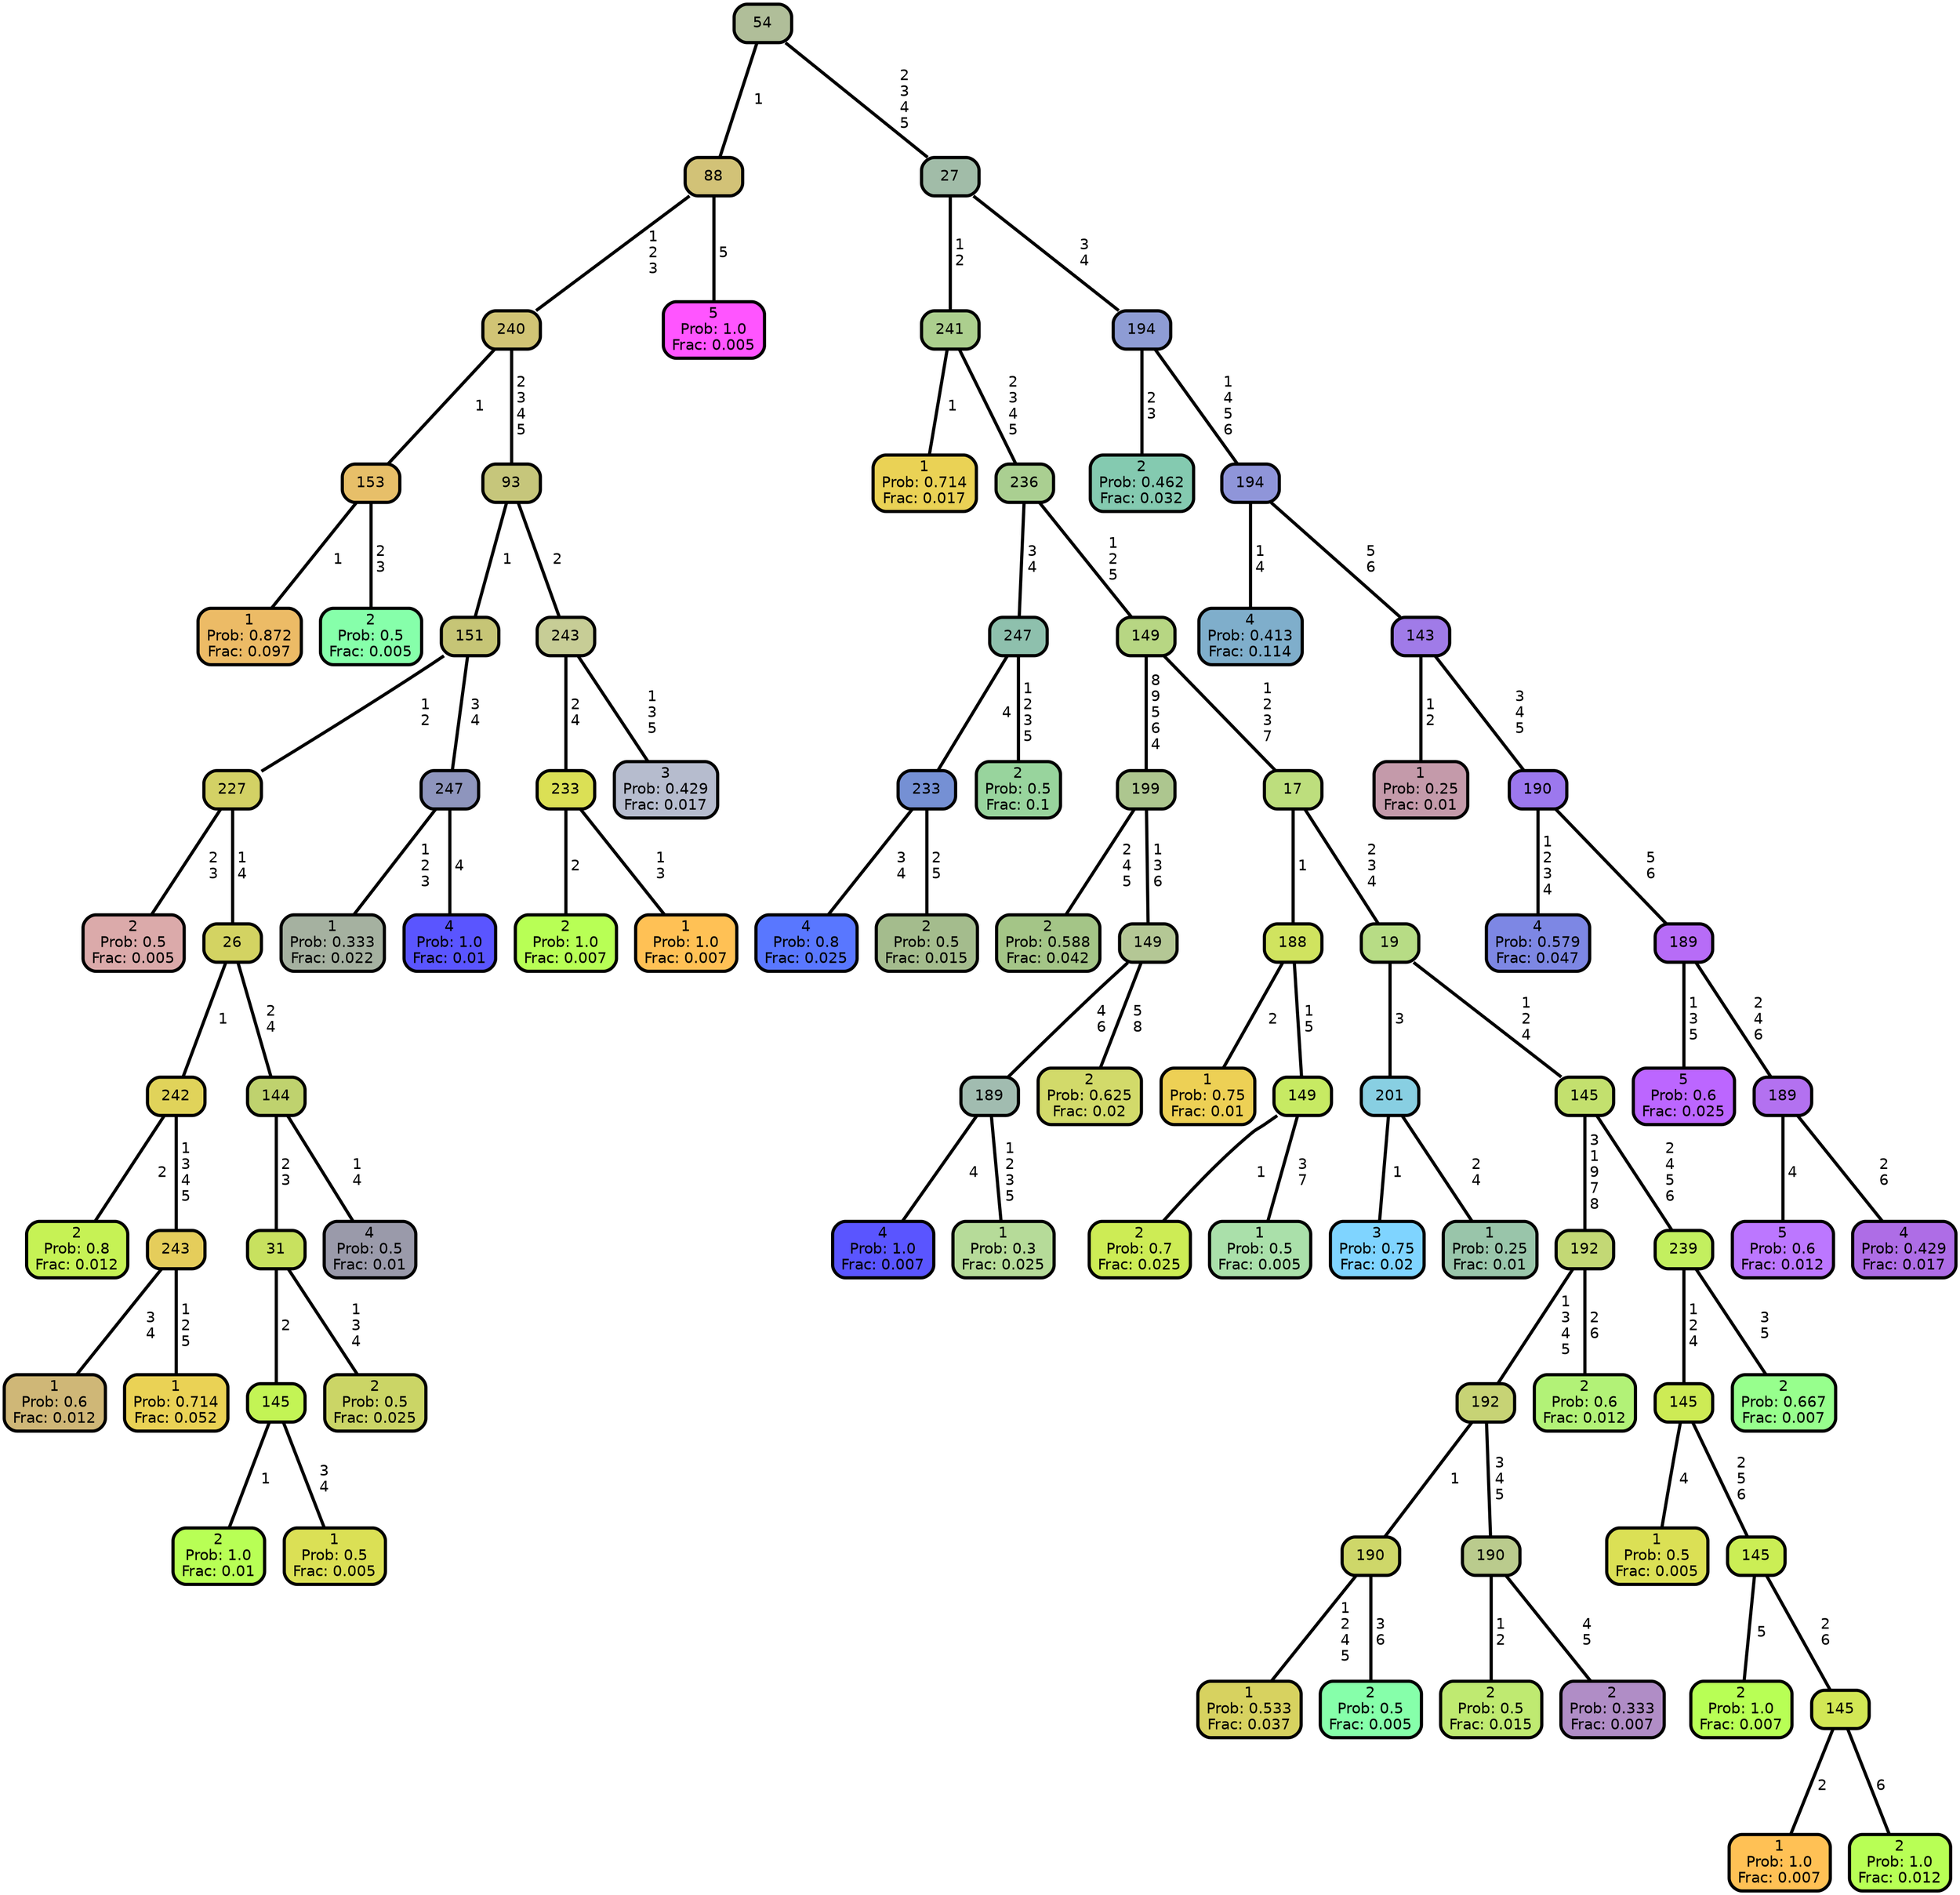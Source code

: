 graph Tree {
node [shape=box, style="filled, rounded",color="black",penwidth="3",fontcolor="black",                 fontname=helvetica] ;
graph [ranksep="0 equally", splines=straight,                 bgcolor=transparent, dpi=200] ;
edge [fontname=helvetica, color=black] ;
0 [label="1
Prob: 0.872
Frac: 0.097", fillcolor="#ecbb66"] ;
1 [label="153", fillcolor="#e7bf69"] ;
2 [label="2
Prob: 0.5
Frac: 0.005", fillcolor="#86ffaa"] ;
3 [label="240", fillcolor="#d1c475"] ;
4 [label="2
Prob: 0.5
Frac: 0.005", fillcolor="#dbaaaa"] ;
5 [label="227", fillcolor="#d3d165"] ;
6 [label="2
Prob: 0.8
Frac: 0.012", fillcolor="#c6f255"] ;
7 [label="242", fillcolor="#e0d35a"] ;
8 [label="1
Prob: 0.6
Frac: 0.012", fillcolor="#cfb777"] ;
9 [label="243", fillcolor="#e5cd5b"] ;
10 [label="1
Prob: 0.714
Frac: 0.052", fillcolor="#ead255"] ;
11 [label="26", fillcolor="#d3d362"] ;
12 [label="2
Prob: 1.0
Frac: 0.01", fillcolor="#b8ff55"] ;
13 [label="145", fillcolor="#c3f455"] ;
14 [label="1
Prob: 0.5
Frac: 0.005", fillcolor="#dbe055"] ;
15 [label="31", fillcolor="#c8e15f"] ;
16 [label="2
Prob: 0.5
Frac: 0.025", fillcolor="#cbd566"] ;
17 [label="144", fillcolor="#bfd26e"] ;
18 [label="4
Prob: 0.5
Frac: 0.01", fillcolor="#9a9aaa"] ;
19 [label="151", fillcolor="#c6c576"] ;
20 [label="1
Prob: 0.333
Frac: 0.022", fillcolor="#a5b1a0"] ;
21 [label="247", fillcolor="#8e95bd"] ;
22 [label="4
Prob: 1.0
Frac: 0.01", fillcolor="#5a55ff"] ;
23 [label="93", fillcolor="#c6c67b"] ;
24 [label="2
Prob: 1.0
Frac: 0.007", fillcolor="#b8ff55"] ;
25 [label="233", fillcolor="#dbe055"] ;
26 [label="1
Prob: 1.0
Frac: 0.007", fillcolor="#ffc155"] ;
27 [label="243", fillcolor="#c7cd96"] ;
28 [label="3
Prob: 0.429
Frac: 0.017", fillcolor="#b6bcce"] ;
29 [label="88", fillcolor="#d2c277"] ;
30 [label="5
Prob: 1.0
Frac: 0.005", fillcolor="#ff55ff"] ;
31 [label="54", fillcolor="#b0be99"] ;
32 [label="1
Prob: 0.714
Frac: 0.017", fillcolor="#ead255"] ;
33 [label="241", fillcolor="#accf8e"] ;
34 [label="4
Prob: 0.8
Frac: 0.025", fillcolor="#5977ff"] ;
35 [label="233", fillcolor="#7590d4"] ;
36 [label="2
Prob: 0.5
Frac: 0.015", fillcolor="#a4bc8d"] ;
37 [label="247", fillcolor="#8ec0ad"] ;
38 [label="2
Prob: 0.5
Frac: 0.1", fillcolor="#98d49d"] ;
39 [label="236", fillcolor="#aacf91"] ;
40 [label="2
Prob: 0.588
Frac: 0.042", fillcolor="#a4c587"] ;
41 [label="199", fillcolor="#adc68f"] ;
42 [label="4
Prob: 1.0
Frac: 0.007", fillcolor="#5a55ff"] ;
43 [label="189", fillcolor="#a1bcb0"] ;
44 [label="1
Prob: 0.3
Frac: 0.025", fillcolor="#b6db99"] ;
45 [label="149", fillcolor="#b4c795"] ;
46 [label="2
Prob: 0.625
Frac: 0.02", fillcolor="#d2da6a"] ;
47 [label="149", fillcolor="#b7d683"] ;
48 [label="1
Prob: 0.75
Frac: 0.01", fillcolor="#edd055"] ;
49 [label="188", fillcolor="#d0e35f"] ;
50 [label="2
Prob: 0.7
Frac: 0.025", fillcolor="#cdec55"] ;
51 [label="149", fillcolor="#c7ea63"] ;
52 [label="1
Prob: 0.5
Frac: 0.005", fillcolor="#aae0aa"] ;
53 [label="17", fillcolor="#bdde7d"] ;
54 [label="3
Prob: 0.75
Frac: 0.02", fillcolor="#7fd4ff"] ;
55 [label="201", fillcolor="#88cfe2"] ;
56 [label="1
Prob: 0.25
Frac: 0.01", fillcolor="#99c5aa"] ;
57 [label="19", fillcolor="#b7dc85"] ;
58 [label="1
Prob: 0.533
Frac: 0.037", fillcolor="#d7d260"] ;
59 [label="190", fillcolor="#ced769"] ;
60 [label="2
Prob: 0.5
Frac: 0.005", fillcolor="#86ffaa"] ;
61 [label="192", fillcolor="#c7d375"] ;
62 [label="2
Prob: 0.5
Frac: 0.015", fillcolor="#bfea71"] ;
63 [label="190", fillcolor="#bacb8d"] ;
64 [label="2
Prob: 0.333
Frac: 0.007", fillcolor="#b08dc6"] ;
65 [label="192", fillcolor="#c3d875"] ;
66 [label="2
Prob: 0.6
Frac: 0.012", fillcolor="#b2f277"] ;
67 [label="145", fillcolor="#c3e06e"] ;
68 [label="1
Prob: 0.5
Frac: 0.005", fillcolor="#dbe055"] ;
69 [label="145", fillcolor="#cdeb55"] ;
70 [label="2
Prob: 1.0
Frac: 0.007", fillcolor="#b8ff55"] ;
71 [label="145", fillcolor="#cbee55"] ;
72 [label="1
Prob: 1.0
Frac: 0.007", fillcolor="#ffc155"] ;
73 [label="145", fillcolor="#d2e755"] ;
74 [label="2
Prob: 1.0
Frac: 0.012", fillcolor="#b8ff55"] ;
75 [label="239", fillcolor="#c3ef5f"] ;
76 [label="2
Prob: 0.667
Frac: 0.007", fillcolor="#97ff8d"] ;
77 [label="27", fillcolor="#a1bca8"] ;
78 [label="2
Prob: 0.462
Frac: 0.032", fillcolor="#84cab0"] ;
79 [label="194", fillcolor="#8e9cd4"] ;
80 [label="4
Prob: 0.413
Frac: 0.114", fillcolor="#7faecb"] ;
81 [label="194", fillcolor="#8f95d9"] ;
82 [label="1
Prob: 0.25
Frac: 0.01", fillcolor="#c49aaa"] ;
83 [label="143", fillcolor="#a07be8"] ;
84 [label="4
Prob: 0.579
Frac: 0.047", fillcolor="#7d87e4"] ;
85 [label="190", fillcolor="#9c78ee"] ;
86 [label="5
Prob: 0.6
Frac: 0.025", fillcolor="#bc66ff"] ;
87 [label="189", fillcolor="#b76cf7"] ;
88 [label="5
Prob: 0.6
Frac: 0.012", fillcolor="#bc77ff"] ;
89 [label="189", fillcolor="#b371f0"] ;
90 [label="4
Prob: 0.429
Frac: 0.017", fillcolor="#ae6de6"] ;
1 -- 0 [label=" 1",penwidth=3] ;
1 -- 2 [label=" 2\n 3",penwidth=3] ;
3 -- 1 [label=" 1",penwidth=3] ;
3 -- 23 [label=" 2\n 3\n 4\n 5",penwidth=3] ;
5 -- 4 [label=" 2\n 3",penwidth=3] ;
5 -- 11 [label=" 1\n 4",penwidth=3] ;
7 -- 6 [label=" 2",penwidth=3] ;
7 -- 9 [label=" 1\n 3\n 4\n 5",penwidth=3] ;
9 -- 8 [label=" 3\n 4",penwidth=3] ;
9 -- 10 [label=" 1\n 2\n 5",penwidth=3] ;
11 -- 7 [label=" 1",penwidth=3] ;
11 -- 17 [label=" 2\n 4",penwidth=3] ;
13 -- 12 [label=" 1",penwidth=3] ;
13 -- 14 [label=" 3\n 4",penwidth=3] ;
15 -- 13 [label=" 2",penwidth=3] ;
15 -- 16 [label=" 1\n 3\n 4",penwidth=3] ;
17 -- 15 [label=" 2\n 3",penwidth=3] ;
17 -- 18 [label=" 1\n 4",penwidth=3] ;
19 -- 5 [label=" 1\n 2",penwidth=3] ;
19 -- 21 [label=" 3\n 4",penwidth=3] ;
21 -- 20 [label=" 1\n 2\n 3",penwidth=3] ;
21 -- 22 [label=" 4",penwidth=3] ;
23 -- 19 [label=" 1",penwidth=3] ;
23 -- 27 [label=" 2",penwidth=3] ;
25 -- 24 [label=" 2",penwidth=3] ;
25 -- 26 [label=" 1\n 3",penwidth=3] ;
27 -- 25 [label=" 2\n 4",penwidth=3] ;
27 -- 28 [label=" 1\n 3\n 5",penwidth=3] ;
29 -- 3 [label=" 1\n 2\n 3",penwidth=3] ;
29 -- 30 [label=" 5",penwidth=3] ;
31 -- 29 [label=" 1",penwidth=3] ;
31 -- 77 [label=" 2\n 3\n 4\n 5",penwidth=3] ;
33 -- 32 [label=" 1",penwidth=3] ;
33 -- 39 [label=" 2\n 3\n 4\n 5",penwidth=3] ;
35 -- 34 [label=" 3\n 4",penwidth=3] ;
35 -- 36 [label=" 2\n 5",penwidth=3] ;
37 -- 35 [label=" 4",penwidth=3] ;
37 -- 38 [label=" 1\n 2\n 3\n 5",penwidth=3] ;
39 -- 37 [label=" 3\n 4",penwidth=3] ;
39 -- 47 [label=" 1\n 2\n 5",penwidth=3] ;
41 -- 40 [label=" 2\n 4\n 5",penwidth=3] ;
41 -- 45 [label=" 1\n 3\n 6",penwidth=3] ;
43 -- 42 [label=" 4",penwidth=3] ;
43 -- 44 [label=" 1\n 2\n 3\n 5",penwidth=3] ;
45 -- 43 [label=" 4\n 6",penwidth=3] ;
45 -- 46 [label=" 5\n 8",penwidth=3] ;
47 -- 41 [label=" 8\n 9\n 5\n 6\n 4",penwidth=3] ;
47 -- 53 [label=" 1\n 2\n 3\n 7",penwidth=3] ;
49 -- 48 [label=" 2",penwidth=3] ;
49 -- 51 [label=" 1\n 5",penwidth=3] ;
51 -- 50 [label=" 1",penwidth=3] ;
51 -- 52 [label=" 3\n 7",penwidth=3] ;
53 -- 49 [label=" 1",penwidth=3] ;
53 -- 57 [label=" 2\n 3\n 4",penwidth=3] ;
55 -- 54 [label=" 1",penwidth=3] ;
55 -- 56 [label=" 2\n 4",penwidth=3] ;
57 -- 55 [label=" 3",penwidth=3] ;
57 -- 67 [label=" 1\n 2\n 4",penwidth=3] ;
59 -- 58 [label=" 1\n 2\n 4\n 5",penwidth=3] ;
59 -- 60 [label=" 3\n 6",penwidth=3] ;
61 -- 59 [label=" 1",penwidth=3] ;
61 -- 63 [label=" 3\n 4\n 5",penwidth=3] ;
63 -- 62 [label=" 1\n 2",penwidth=3] ;
63 -- 64 [label=" 4\n 5",penwidth=3] ;
65 -- 61 [label=" 1\n 3\n 4\n 5",penwidth=3] ;
65 -- 66 [label=" 2\n 6",penwidth=3] ;
67 -- 65 [label=" 3\n 1\n 9\n 7\n 8",penwidth=3] ;
67 -- 75 [label=" 2\n 4\n 5\n 6",penwidth=3] ;
69 -- 68 [label=" 4",penwidth=3] ;
69 -- 71 [label=" 2\n 5\n 6",penwidth=3] ;
71 -- 70 [label=" 5",penwidth=3] ;
71 -- 73 [label=" 2\n 6",penwidth=3] ;
73 -- 72 [label=" 2",penwidth=3] ;
73 -- 74 [label=" 6",penwidth=3] ;
75 -- 69 [label=" 1\n 2\n 4",penwidth=3] ;
75 -- 76 [label=" 3\n 5",penwidth=3] ;
77 -- 33 [label=" 1\n 2",penwidth=3] ;
77 -- 79 [label=" 3\n 4",penwidth=3] ;
79 -- 78 [label=" 2\n 3",penwidth=3] ;
79 -- 81 [label=" 1\n 4\n 5\n 6",penwidth=3] ;
81 -- 80 [label=" 1\n 4",penwidth=3] ;
81 -- 83 [label=" 5\n 6",penwidth=3] ;
83 -- 82 [label=" 1\n 2",penwidth=3] ;
83 -- 85 [label=" 3\n 4\n 5",penwidth=3] ;
85 -- 84 [label=" 1\n 2\n 3\n 4",penwidth=3] ;
85 -- 87 [label=" 5\n 6",penwidth=3] ;
87 -- 86 [label=" 1\n 3\n 5",penwidth=3] ;
87 -- 89 [label=" 2\n 4\n 6",penwidth=3] ;
89 -- 88 [label=" 4",penwidth=3] ;
89 -- 90 [label=" 2\n 6",penwidth=3] ;
{rank = same;}}